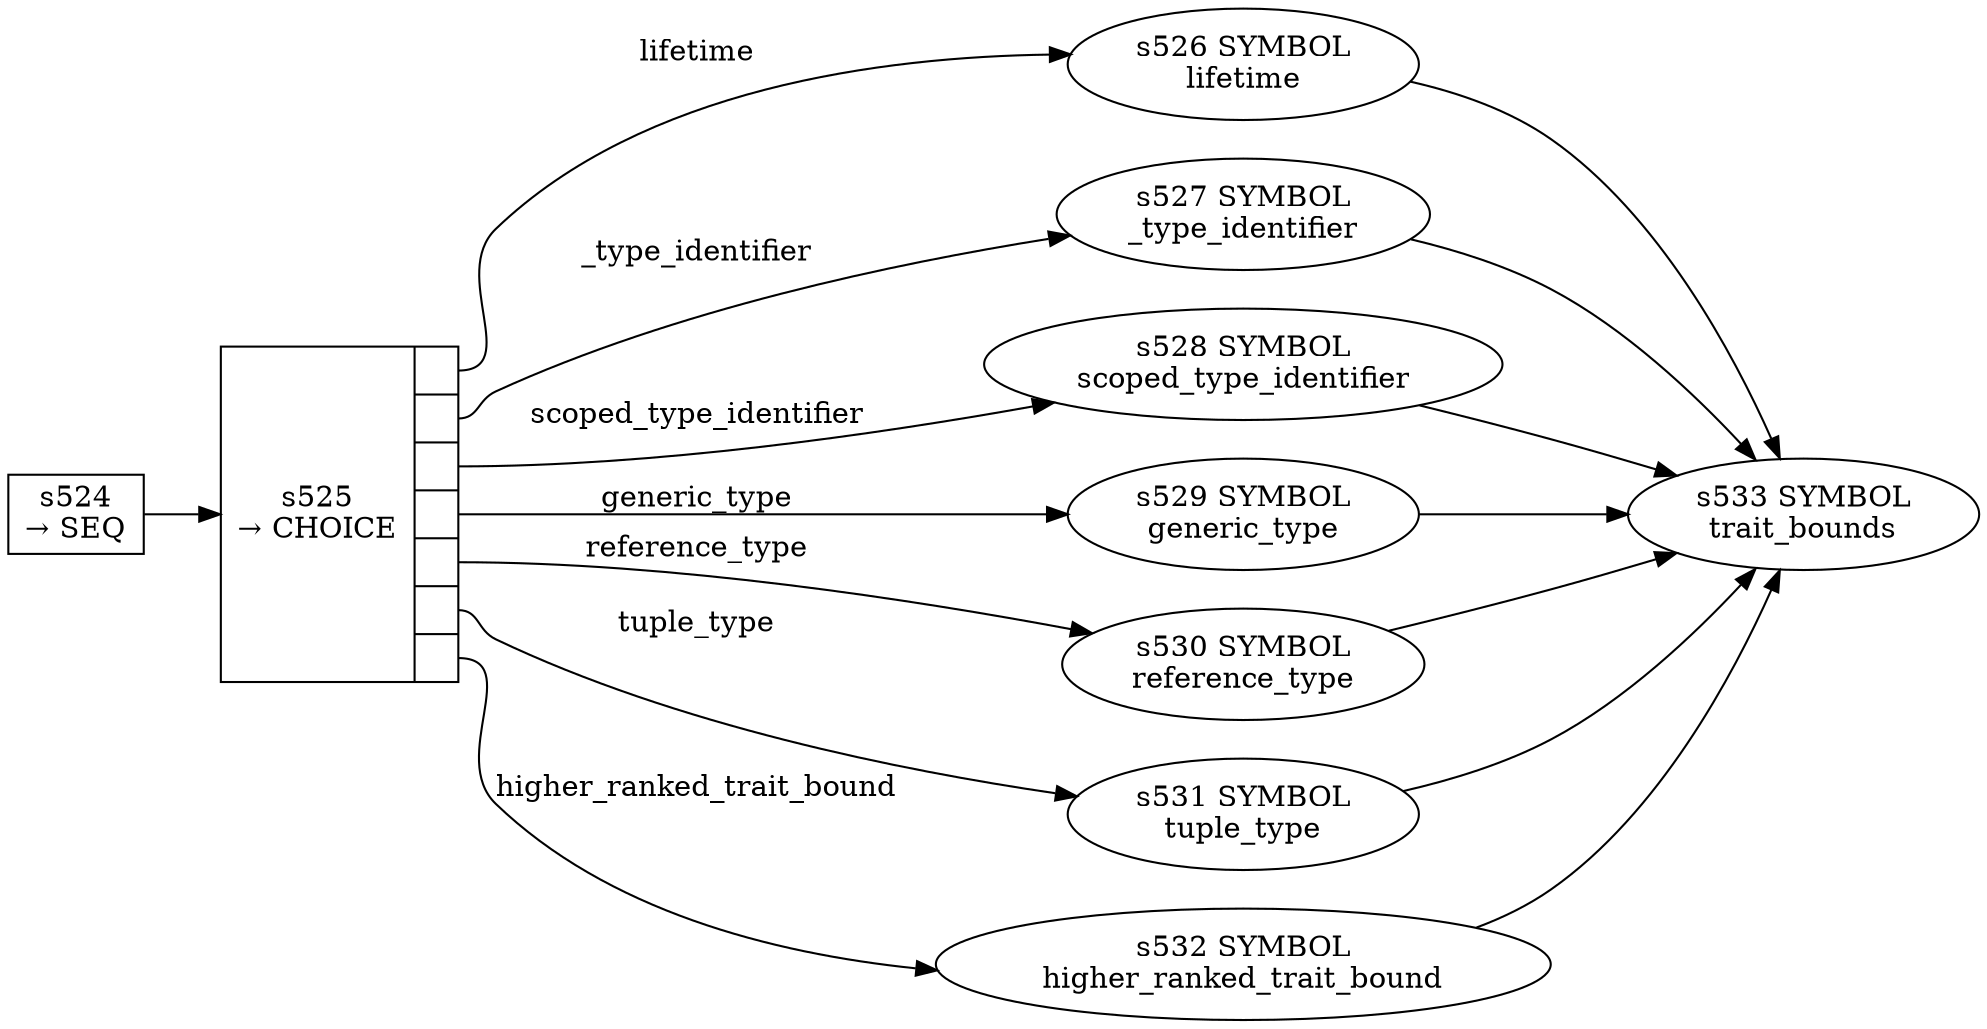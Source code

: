 
  digraph where_predicate {
  
    rankdir=LR;
  
    s524 [label="s524\n&rarr; SEQ", shape=record, fixedsize=false, peripheries=1];
  s525 [label="{s525\n&rarr; CHOICE|{<p0>|<p1>|<p2>|<p3>|<p4>|<p5>|<p6>}}", shape=record, fixedsize=false, peripheries=1];
  s526 [label="s526 SYMBOL\nlifetime" href="rust-grammar.json.lifetime.dot.svg"];
  s525:p0 -> s526 [label="lifetime"];
  s527 [label="s527 SYMBOL\n_type_identifier" href="rust-grammar.json._type_identifier.dot.svg"];
  s525:p1 -> s527 [label="_type_identifier"];
  s528 [label="s528 SYMBOL\nscoped_type_identifier" href="rust-grammar.json.scoped_type_identifier.dot.svg"];
  s525:p2 -> s528 [label="scoped_type_identifier"];
  s529 [label="s529 SYMBOL\ngeneric_type" href="rust-grammar.json.generic_type.dot.svg"];
  s525:p3 -> s529 [label="generic_type"];
  s530 [label="s530 SYMBOL\nreference_type" href="rust-grammar.json.reference_type.dot.svg"];
  s525:p4 -> s530 [label="reference_type"];
  s531 [label="s531 SYMBOL\ntuple_type" href="rust-grammar.json.tuple_type.dot.svg"];
  s525:p5 -> s531 [label="tuple_type"];
  s532 [label="s532 SYMBOL\nhigher_ranked_trait_bound" href="rust-grammar.json.higher_ranked_trait_bound.dot.svg"];
  s525:p6 -> s532 [label="higher_ranked_trait_bound"];
  s524 -> s525 [];
  s533 [label="s533 SYMBOL\ntrait_bounds" href="rust-grammar.json.trait_bounds.dot.svg"];
  s526 -> s533 [];
  s527 -> s533 [];
  s528 -> s533 [];
  s529 -> s533 [];
  s530 -> s533 [];
  s531 -> s533 [];
  s532 -> s533 [];
  
  }
  